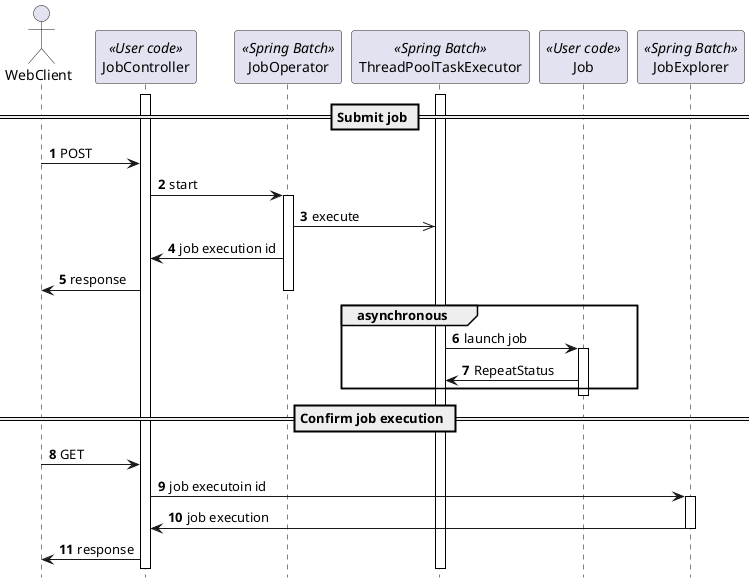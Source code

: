 @startuml

actor WebClient
participant JobController <<User code>>
participant JobOperator <<Spring Batch>>
participant ThreadPoolTaskExecutor <<Spring Batch>>
participant Job <<User code>>
participant JobExplorer <<Spring Batch>>

autonumber
hide footbox

== Submit job ==
activate JobController
activate ThreadPoolTaskExecutor
WebClient -> JobController : POST
JobController -> JobOperator : start
activate JobOperator
JobOperator ->> ThreadPoolTaskExecutor : execute
JobController <- JobOperator : job execution id
WebClient <- JobController : response
deactivate JobOperator
  group asynchronous
    ThreadPoolTaskExecutor -> Job : launch job
    activate Job
    ThreadPoolTaskExecutor <- Job : RepeatStatus
  end
deactivate Job

== Confirm job execution ==
WebClient -> JobController : GET
JobController -> JobExplorer : job executoin id
activate JobExplorer
JobExplorer -> JobController : job execution
deactivate JobExplorer
WebClient <- JobController : response

'Set styles such as format and color of each figure
skinparam Note {
  BackgroundColor #b1f8fa
  BorderColor black
}

skinparam Class {
  BorderColor black
  ArrowColor black
}

skinparam Sequence {
  BorderColor black
  ActorBorderColor black
  ArrowColor black
  LifeLineBorderColor black
  BoxLineColor black
  ParticipantBorderColor black
  EntityBorderColor black
}

skinparam componentStyle uml2

skinparam Component {
  BorderColor black
  ArrowColor black
}

skinparam Interface {
  BorderColor black
  ArrowColor black
}

@enduml
